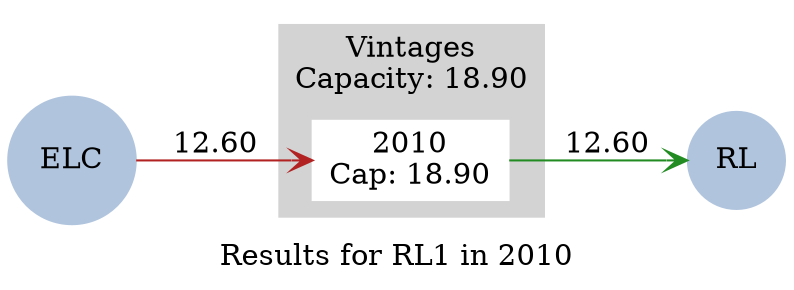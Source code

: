 strict digraph model {
	label = "Results for RL1 in 2010" ;

	compound    = "True" ;
	concentrate = "True";
	rankdir     = "LR" ;
	splines     = "False" ;

	node [ style="filled" ] ;
	edge [ arrowhead="vee" ] ;

	subgraph cluster_vintages {
		label = "Vintages\nCapacity: 18.90" ;

		href  = "results2010.svg" ;
		style = "filled"
		color = "lightgrey"

		node [ color="white", shape="box" ] ;

		"2010" [ href="results_RL1_p2010v2010_segments.svg", label="2010\nCap: 18.90" ] ;
	}

	subgraph energy_carriers {
		node [
		  color     = "lightsteelblue",
		  fontcolor = "black",
		  shape     = "circle"
		] ;

		"ELC" [ href="../commodities/rc_ELC_2010.svg" ] ;
		"RL"  [ href="../commodities/rc_RL_2010.svg" ] ;
	}

	subgraph inputs {
		edge [ color="firebrick" ] ;

		"ELC" -> "2010" [ label="12.60" ] ;
	}

	subgraph outputs {
		edge [ color="forestgreen" ] ;

		"2010" -> "RL" [ label="12.60" ] ;
	}
}
